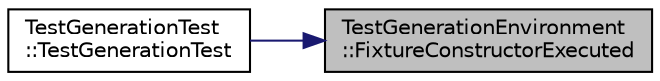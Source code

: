 digraph "TestGenerationEnvironment::FixtureConstructorExecuted"
{
 // LATEX_PDF_SIZE
  bgcolor="transparent";
  edge [fontname="Helvetica",fontsize="10",labelfontname="Helvetica",labelfontsize="10"];
  node [fontname="Helvetica",fontsize="10",shape=record];
  rankdir="RL";
  Node1 [label="TestGenerationEnvironment\l::FixtureConstructorExecuted",height=0.2,width=0.4,color="black", fillcolor="grey75", style="filled", fontcolor="black",tooltip=" "];
  Node1 -> Node2 [dir="back",color="midnightblue",fontsize="10",style="solid",fontname="Helvetica"];
  Node2 [label="TestGenerationTest\l::TestGenerationTest",height=0.2,width=0.4,color="black",URL="$classTestGenerationTest.html#ad243bf217fa672ce25675b8bd86e285e",tooltip=" "];
}
